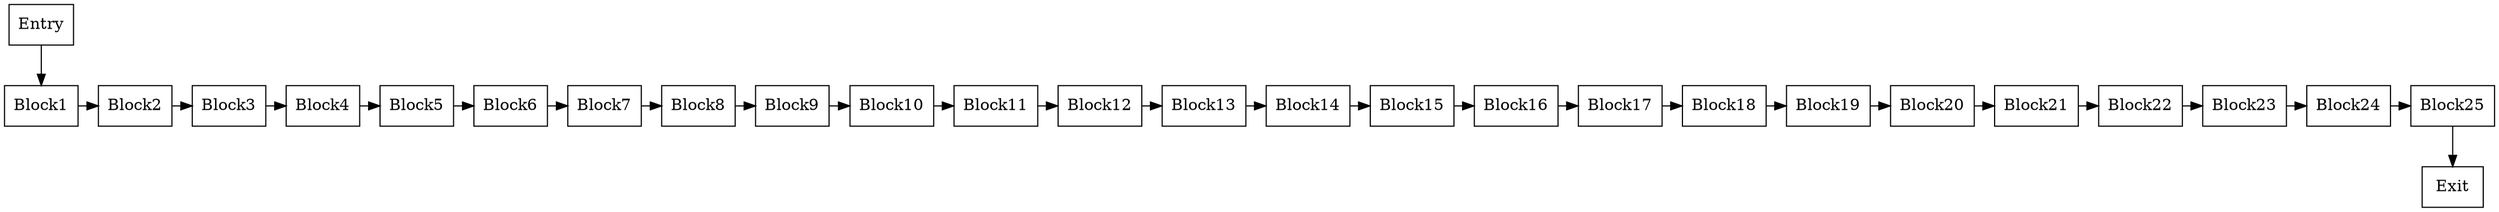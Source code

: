 digraph control_flow_graph {

node [shape=box];

"Entry" -> "Block1";
"Block1" -> "Block2";
"Block2" -> "Block3";
"Block3" -> "Block4";
"Block4" -> "Block5";
"Block5" -> "Block6";
"Block6" -> "Block7";
"Block7" -> "Block8";
"Block8" -> "Block9";
"Block9" -> "Block10";
"Block10" -> "Block11";
"Block11" -> "Block12";
"Block12" -> "Block13";
"Block13" -> "Block14";
"Block14" -> "Block15";
"Block15" -> "Block16";
"Block16" -> "Block17";
"Block17" -> "Block18";
"Block18" -> "Block19";
"Block19" -> "Block20";
"Block20" -> "Block21";
"Block21" -> "Block22";
"Block22" -> "Block23";
"Block23" -> "Block24";
"Block24" -> "Block25";
"Block25" -> "Exit";

{ rank=same; "Block1" "Block2" "Block3" "Block4" "Block5" "Block6" "Block7" "Block8" "Block9" "Block10" "Block11" "Block12" "Block13" "Block14" "Block15" "Block16" "Block17" "Block18" "Block19" "Block20" "Block21" "Block22" "Block23" "Block24" "Block25" }

}